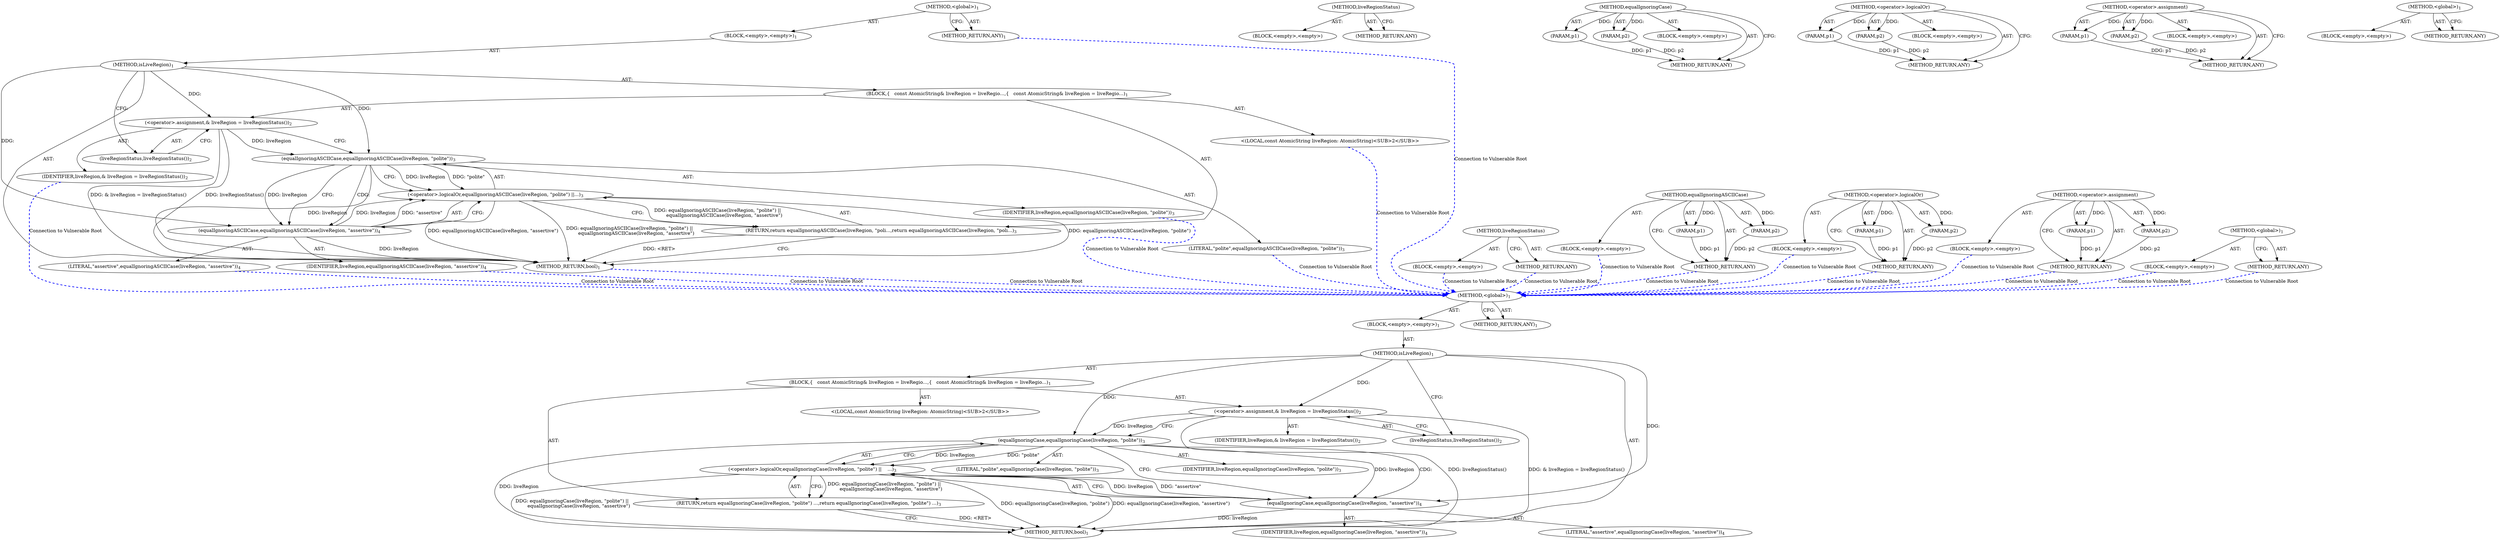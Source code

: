 digraph "&lt;global&gt;" {
vulnerable_6 [label=<(METHOD,&lt;global&gt;)<SUB>1</SUB>>];
vulnerable_7 [label=<(BLOCK,&lt;empty&gt;,&lt;empty&gt;)<SUB>1</SUB>>];
vulnerable_8 [label=<(METHOD,isLiveRegion)<SUB>1</SUB>>];
vulnerable_9 [label=<(BLOCK,{
   const AtomicString&amp; liveRegion = liveRegio...,{
   const AtomicString&amp; liveRegion = liveRegio...)<SUB>1</SUB>>];
vulnerable_10 [label="<(LOCAL,const AtomicString liveRegion: AtomicString)<SUB>2</SUB>>"];
vulnerable_11 [label=<(&lt;operator&gt;.assignment,&amp; liveRegion = liveRegionStatus())<SUB>2</SUB>>];
vulnerable_12 [label=<(IDENTIFIER,liveRegion,&amp; liveRegion = liveRegionStatus())<SUB>2</SUB>>];
vulnerable_13 [label=<(liveRegionStatus,liveRegionStatus())<SUB>2</SUB>>];
vulnerable_14 [label=<(RETURN,return equalIgnoringCase(liveRegion, &quot;polite&quot;) ...,return equalIgnoringCase(liveRegion, &quot;polite&quot;) ...)<SUB>3</SUB>>];
vulnerable_15 [label=<(&lt;operator&gt;.logicalOr,equalIgnoringCase(liveRegion, &quot;polite&quot;) ||
    ...)<SUB>3</SUB>>];
vulnerable_16 [label=<(equalIgnoringCase,equalIgnoringCase(liveRegion, &quot;polite&quot;))<SUB>3</SUB>>];
vulnerable_17 [label=<(IDENTIFIER,liveRegion,equalIgnoringCase(liveRegion, &quot;polite&quot;))<SUB>3</SUB>>];
vulnerable_18 [label=<(LITERAL,&quot;polite&quot;,equalIgnoringCase(liveRegion, &quot;polite&quot;))<SUB>3</SUB>>];
vulnerable_19 [label=<(equalIgnoringCase,equalIgnoringCase(liveRegion, &quot;assertive&quot;))<SUB>4</SUB>>];
vulnerable_20 [label=<(IDENTIFIER,liveRegion,equalIgnoringCase(liveRegion, &quot;assertive&quot;))<SUB>4</SUB>>];
vulnerable_21 [label=<(LITERAL,&quot;assertive&quot;,equalIgnoringCase(liveRegion, &quot;assertive&quot;))<SUB>4</SUB>>];
vulnerable_22 [label=<(METHOD_RETURN,bool)<SUB>1</SUB>>];
vulnerable_24 [label=<(METHOD_RETURN,ANY)<SUB>1</SUB>>];
vulnerable_50 [label=<(METHOD,liveRegionStatus)>];
vulnerable_51 [label=<(BLOCK,&lt;empty&gt;,&lt;empty&gt;)>];
vulnerable_52 [label=<(METHOD_RETURN,ANY)>];
vulnerable_58 [label=<(METHOD,equalIgnoringCase)>];
vulnerable_59 [label=<(PARAM,p1)>];
vulnerable_60 [label=<(PARAM,p2)>];
vulnerable_61 [label=<(BLOCK,&lt;empty&gt;,&lt;empty&gt;)>];
vulnerable_62 [label=<(METHOD_RETURN,ANY)>];
vulnerable_53 [label=<(METHOD,&lt;operator&gt;.logicalOr)>];
vulnerable_54 [label=<(PARAM,p1)>];
vulnerable_55 [label=<(PARAM,p2)>];
vulnerable_56 [label=<(BLOCK,&lt;empty&gt;,&lt;empty&gt;)>];
vulnerable_57 [label=<(METHOD_RETURN,ANY)>];
vulnerable_45 [label=<(METHOD,&lt;operator&gt;.assignment)>];
vulnerable_46 [label=<(PARAM,p1)>];
vulnerable_47 [label=<(PARAM,p2)>];
vulnerable_48 [label=<(BLOCK,&lt;empty&gt;,&lt;empty&gt;)>];
vulnerable_49 [label=<(METHOD_RETURN,ANY)>];
vulnerable_39 [label=<(METHOD,&lt;global&gt;)<SUB>1</SUB>>];
vulnerable_40 [label=<(BLOCK,&lt;empty&gt;,&lt;empty&gt;)>];
vulnerable_41 [label=<(METHOD_RETURN,ANY)>];
fixed_6 [label=<(METHOD,&lt;global&gt;)<SUB>1</SUB>>];
fixed_7 [label=<(BLOCK,&lt;empty&gt;,&lt;empty&gt;)<SUB>1</SUB>>];
fixed_8 [label=<(METHOD,isLiveRegion)<SUB>1</SUB>>];
fixed_9 [label=<(BLOCK,{
   const AtomicString&amp; liveRegion = liveRegio...,{
   const AtomicString&amp; liveRegion = liveRegio...)<SUB>1</SUB>>];
fixed_10 [label="<(LOCAL,const AtomicString liveRegion: AtomicString)<SUB>2</SUB>>"];
fixed_11 [label=<(&lt;operator&gt;.assignment,&amp; liveRegion = liveRegionStatus())<SUB>2</SUB>>];
fixed_12 [label=<(IDENTIFIER,liveRegion,&amp; liveRegion = liveRegionStatus())<SUB>2</SUB>>];
fixed_13 [label=<(liveRegionStatus,liveRegionStatus())<SUB>2</SUB>>];
fixed_14 [label=<(RETURN,return equalIgnoringASCIICase(liveRegion, &quot;poli...,return equalIgnoringASCIICase(liveRegion, &quot;poli...)<SUB>3</SUB>>];
fixed_15 [label=<(&lt;operator&gt;.logicalOr,equalIgnoringASCIICase(liveRegion, &quot;polite&quot;) ||...)<SUB>3</SUB>>];
fixed_16 [label=<(equalIgnoringASCIICase,equalIgnoringASCIICase(liveRegion, &quot;polite&quot;))<SUB>3</SUB>>];
fixed_17 [label=<(IDENTIFIER,liveRegion,equalIgnoringASCIICase(liveRegion, &quot;polite&quot;))<SUB>3</SUB>>];
fixed_18 [label=<(LITERAL,&quot;polite&quot;,equalIgnoringASCIICase(liveRegion, &quot;polite&quot;))<SUB>3</SUB>>];
fixed_19 [label=<(equalIgnoringASCIICase,equalIgnoringASCIICase(liveRegion, &quot;assertive&quot;))<SUB>4</SUB>>];
fixed_20 [label=<(IDENTIFIER,liveRegion,equalIgnoringASCIICase(liveRegion, &quot;assertive&quot;))<SUB>4</SUB>>];
fixed_21 [label=<(LITERAL,&quot;assertive&quot;,equalIgnoringASCIICase(liveRegion, &quot;assertive&quot;))<SUB>4</SUB>>];
fixed_22 [label=<(METHOD_RETURN,bool)<SUB>1</SUB>>];
fixed_24 [label=<(METHOD_RETURN,ANY)<SUB>1</SUB>>];
fixed_50 [label=<(METHOD,liveRegionStatus)>];
fixed_51 [label=<(BLOCK,&lt;empty&gt;,&lt;empty&gt;)>];
fixed_52 [label=<(METHOD_RETURN,ANY)>];
fixed_58 [label=<(METHOD,equalIgnoringASCIICase)>];
fixed_59 [label=<(PARAM,p1)>];
fixed_60 [label=<(PARAM,p2)>];
fixed_61 [label=<(BLOCK,&lt;empty&gt;,&lt;empty&gt;)>];
fixed_62 [label=<(METHOD_RETURN,ANY)>];
fixed_53 [label=<(METHOD,&lt;operator&gt;.logicalOr)>];
fixed_54 [label=<(PARAM,p1)>];
fixed_55 [label=<(PARAM,p2)>];
fixed_56 [label=<(BLOCK,&lt;empty&gt;,&lt;empty&gt;)>];
fixed_57 [label=<(METHOD_RETURN,ANY)>];
fixed_45 [label=<(METHOD,&lt;operator&gt;.assignment)>];
fixed_46 [label=<(PARAM,p1)>];
fixed_47 [label=<(PARAM,p2)>];
fixed_48 [label=<(BLOCK,&lt;empty&gt;,&lt;empty&gt;)>];
fixed_49 [label=<(METHOD_RETURN,ANY)>];
fixed_39 [label=<(METHOD,&lt;global&gt;)<SUB>1</SUB>>];
fixed_40 [label=<(BLOCK,&lt;empty&gt;,&lt;empty&gt;)>];
fixed_41 [label=<(METHOD_RETURN,ANY)>];
vulnerable_6 -> vulnerable_7  [key=0, label="AST: "];
vulnerable_6 -> vulnerable_24  [key=0, label="AST: "];
vulnerable_6 -> vulnerable_24  [key=1, label="CFG: "];
vulnerable_7 -> vulnerable_8  [key=0, label="AST: "];
vulnerable_8 -> vulnerable_9  [key=0, label="AST: "];
vulnerable_8 -> vulnerable_22  [key=0, label="AST: "];
vulnerable_8 -> vulnerable_13  [key=0, label="CFG: "];
vulnerable_8 -> vulnerable_11  [key=0, label="DDG: "];
vulnerable_8 -> vulnerable_16  [key=0, label="DDG: "];
vulnerable_8 -> vulnerable_19  [key=0, label="DDG: "];
vulnerable_9 -> vulnerable_10  [key=0, label="AST: "];
vulnerable_9 -> vulnerable_11  [key=0, label="AST: "];
vulnerable_9 -> vulnerable_14  [key=0, label="AST: "];
vulnerable_11 -> vulnerable_12  [key=0, label="AST: "];
vulnerable_11 -> vulnerable_13  [key=0, label="AST: "];
vulnerable_11 -> vulnerable_16  [key=0, label="CFG: "];
vulnerable_11 -> vulnerable_16  [key=1, label="DDG: liveRegion"];
vulnerable_11 -> vulnerable_22  [key=0, label="DDG: liveRegionStatus()"];
vulnerable_11 -> vulnerable_22  [key=1, label="DDG: &amp; liveRegion = liveRegionStatus()"];
vulnerable_13 -> vulnerable_11  [key=0, label="CFG: "];
vulnerable_14 -> vulnerable_15  [key=0, label="AST: "];
vulnerable_14 -> vulnerable_22  [key=0, label="CFG: "];
vulnerable_14 -> vulnerable_22  [key=1, label="DDG: &lt;RET&gt;"];
vulnerable_15 -> vulnerable_16  [key=0, label="AST: "];
vulnerable_15 -> vulnerable_19  [key=0, label="AST: "];
vulnerable_15 -> vulnerable_14  [key=0, label="CFG: "];
vulnerable_15 -> vulnerable_14  [key=1, label="DDG: equalIgnoringCase(liveRegion, &quot;polite&quot;) ||
         equalIgnoringCase(liveRegion, &quot;assertive&quot;)"];
vulnerable_15 -> vulnerable_22  [key=0, label="DDG: equalIgnoringCase(liveRegion, &quot;polite&quot;)"];
vulnerable_15 -> vulnerable_22  [key=1, label="DDG: equalIgnoringCase(liveRegion, &quot;assertive&quot;)"];
vulnerable_15 -> vulnerable_22  [key=2, label="DDG: equalIgnoringCase(liveRegion, &quot;polite&quot;) ||
         equalIgnoringCase(liveRegion, &quot;assertive&quot;)"];
vulnerable_16 -> vulnerable_17  [key=0, label="AST: "];
vulnerable_16 -> vulnerable_18  [key=0, label="AST: "];
vulnerable_16 -> vulnerable_15  [key=0, label="CFG: "];
vulnerable_16 -> vulnerable_15  [key=1, label="DDG: liveRegion"];
vulnerable_16 -> vulnerable_15  [key=2, label="DDG: &quot;polite&quot;"];
vulnerable_16 -> vulnerable_19  [key=0, label="CFG: "];
vulnerable_16 -> vulnerable_19  [key=1, label="DDG: liveRegion"];
vulnerable_16 -> vulnerable_19  [key=2, label="CDG: "];
vulnerable_16 -> vulnerable_22  [key=0, label="DDG: liveRegion"];
vulnerable_19 -> vulnerable_20  [key=0, label="AST: "];
vulnerable_19 -> vulnerable_21  [key=0, label="AST: "];
vulnerable_19 -> vulnerable_15  [key=0, label="CFG: "];
vulnerable_19 -> vulnerable_15  [key=1, label="DDG: liveRegion"];
vulnerable_19 -> vulnerable_15  [key=2, label="DDG: &quot;assertive&quot;"];
vulnerable_19 -> vulnerable_22  [key=0, label="DDG: liveRegion"];
vulnerable_50 -> vulnerable_51  [key=0, label="AST: "];
vulnerable_50 -> vulnerable_52  [key=0, label="AST: "];
vulnerable_50 -> vulnerable_52  [key=1, label="CFG: "];
vulnerable_58 -> vulnerable_59  [key=0, label="AST: "];
vulnerable_58 -> vulnerable_59  [key=1, label="DDG: "];
vulnerable_58 -> vulnerable_61  [key=0, label="AST: "];
vulnerable_58 -> vulnerable_60  [key=0, label="AST: "];
vulnerable_58 -> vulnerable_60  [key=1, label="DDG: "];
vulnerable_58 -> vulnerable_62  [key=0, label="AST: "];
vulnerable_58 -> vulnerable_62  [key=1, label="CFG: "];
vulnerable_59 -> vulnerable_62  [key=0, label="DDG: p1"];
vulnerable_60 -> vulnerable_62  [key=0, label="DDG: p2"];
vulnerable_53 -> vulnerable_54  [key=0, label="AST: "];
vulnerable_53 -> vulnerable_54  [key=1, label="DDG: "];
vulnerable_53 -> vulnerable_56  [key=0, label="AST: "];
vulnerable_53 -> vulnerable_55  [key=0, label="AST: "];
vulnerable_53 -> vulnerable_55  [key=1, label="DDG: "];
vulnerable_53 -> vulnerable_57  [key=0, label="AST: "];
vulnerable_53 -> vulnerable_57  [key=1, label="CFG: "];
vulnerable_54 -> vulnerable_57  [key=0, label="DDG: p1"];
vulnerable_55 -> vulnerable_57  [key=0, label="DDG: p2"];
vulnerable_45 -> vulnerable_46  [key=0, label="AST: "];
vulnerable_45 -> vulnerable_46  [key=1, label="DDG: "];
vulnerable_45 -> vulnerable_48  [key=0, label="AST: "];
vulnerable_45 -> vulnerable_47  [key=0, label="AST: "];
vulnerable_45 -> vulnerable_47  [key=1, label="DDG: "];
vulnerable_45 -> vulnerable_49  [key=0, label="AST: "];
vulnerable_45 -> vulnerable_49  [key=1, label="CFG: "];
vulnerable_46 -> vulnerable_49  [key=0, label="DDG: p1"];
vulnerable_47 -> vulnerable_49  [key=0, label="DDG: p2"];
vulnerable_39 -> vulnerable_40  [key=0, label="AST: "];
vulnerable_39 -> vulnerable_41  [key=0, label="AST: "];
vulnerable_39 -> vulnerable_41  [key=1, label="CFG: "];
fixed_6 -> fixed_7  [key=0, label="AST: "];
fixed_6 -> fixed_24  [key=0, label="AST: "];
fixed_6 -> fixed_24  [key=1, label="CFG: "];
fixed_7 -> fixed_8  [key=0, label="AST: "];
fixed_8 -> fixed_9  [key=0, label="AST: "];
fixed_8 -> fixed_22  [key=0, label="AST: "];
fixed_8 -> fixed_13  [key=0, label="CFG: "];
fixed_8 -> fixed_11  [key=0, label="DDG: "];
fixed_8 -> fixed_16  [key=0, label="DDG: "];
fixed_8 -> fixed_19  [key=0, label="DDG: "];
fixed_9 -> fixed_10  [key=0, label="AST: "];
fixed_9 -> fixed_11  [key=0, label="AST: "];
fixed_9 -> fixed_14  [key=0, label="AST: "];
fixed_10 -> vulnerable_6  [color=blue, key=0, label="Connection to Vulnerable Root", penwidth="2.0", style=dashed];
fixed_11 -> fixed_12  [key=0, label="AST: "];
fixed_11 -> fixed_13  [key=0, label="AST: "];
fixed_11 -> fixed_16  [key=0, label="CFG: "];
fixed_11 -> fixed_16  [key=1, label="DDG: liveRegion"];
fixed_11 -> fixed_22  [key=0, label="DDG: liveRegionStatus()"];
fixed_11 -> fixed_22  [key=1, label="DDG: &amp; liveRegion = liveRegionStatus()"];
fixed_12 -> vulnerable_6  [color=blue, key=0, label="Connection to Vulnerable Root", penwidth="2.0", style=dashed];
fixed_13 -> fixed_11  [key=0, label="CFG: "];
fixed_14 -> fixed_15  [key=0, label="AST: "];
fixed_14 -> fixed_22  [key=0, label="CFG: "];
fixed_14 -> fixed_22  [key=1, label="DDG: &lt;RET&gt;"];
fixed_15 -> fixed_16  [key=0, label="AST: "];
fixed_15 -> fixed_19  [key=0, label="AST: "];
fixed_15 -> fixed_14  [key=0, label="CFG: "];
fixed_15 -> fixed_14  [key=1, label="DDG: equalIgnoringASCIICase(liveRegion, &quot;polite&quot;) ||
         equalIgnoringASCIICase(liveRegion, &quot;assertive&quot;)"];
fixed_15 -> fixed_22  [key=0, label="DDG: equalIgnoringASCIICase(liveRegion, &quot;polite&quot;)"];
fixed_15 -> fixed_22  [key=1, label="DDG: equalIgnoringASCIICase(liveRegion, &quot;assertive&quot;)"];
fixed_15 -> fixed_22  [key=2, label="DDG: equalIgnoringASCIICase(liveRegion, &quot;polite&quot;) ||
         equalIgnoringASCIICase(liveRegion, &quot;assertive&quot;)"];
fixed_16 -> fixed_17  [key=0, label="AST: "];
fixed_16 -> fixed_18  [key=0, label="AST: "];
fixed_16 -> fixed_15  [key=0, label="CFG: "];
fixed_16 -> fixed_15  [key=1, label="DDG: liveRegion"];
fixed_16 -> fixed_15  [key=2, label="DDG: &quot;polite&quot;"];
fixed_16 -> fixed_19  [key=0, label="CFG: "];
fixed_16 -> fixed_19  [key=1, label="DDG: liveRegion"];
fixed_16 -> fixed_19  [key=2, label="CDG: "];
fixed_16 -> fixed_22  [key=0, label="DDG: liveRegion"];
fixed_17 -> vulnerable_6  [color=blue, key=0, label="Connection to Vulnerable Root", penwidth="2.0", style=dashed];
fixed_18 -> vulnerable_6  [color=blue, key=0, label="Connection to Vulnerable Root", penwidth="2.0", style=dashed];
fixed_19 -> fixed_20  [key=0, label="AST: "];
fixed_19 -> fixed_21  [key=0, label="AST: "];
fixed_19 -> fixed_15  [key=0, label="CFG: "];
fixed_19 -> fixed_15  [key=1, label="DDG: liveRegion"];
fixed_19 -> fixed_15  [key=2, label="DDG: &quot;assertive&quot;"];
fixed_19 -> fixed_22  [key=0, label="DDG: liveRegion"];
fixed_20 -> vulnerable_6  [color=blue, key=0, label="Connection to Vulnerable Root", penwidth="2.0", style=dashed];
fixed_21 -> vulnerable_6  [color=blue, key=0, label="Connection to Vulnerable Root", penwidth="2.0", style=dashed];
fixed_22 -> vulnerable_6  [color=blue, key=0, label="Connection to Vulnerable Root", penwidth="2.0", style=dashed];
fixed_24 -> vulnerable_6  [color=blue, key=0, label="Connection to Vulnerable Root", penwidth="2.0", style=dashed];
fixed_50 -> fixed_51  [key=0, label="AST: "];
fixed_50 -> fixed_52  [key=0, label="AST: "];
fixed_50 -> fixed_52  [key=1, label="CFG: "];
fixed_51 -> vulnerable_6  [color=blue, key=0, label="Connection to Vulnerable Root", penwidth="2.0", style=dashed];
fixed_52 -> vulnerable_6  [color=blue, key=0, label="Connection to Vulnerable Root", penwidth="2.0", style=dashed];
fixed_58 -> fixed_59  [key=0, label="AST: "];
fixed_58 -> fixed_59  [key=1, label="DDG: "];
fixed_58 -> fixed_61  [key=0, label="AST: "];
fixed_58 -> fixed_60  [key=0, label="AST: "];
fixed_58 -> fixed_60  [key=1, label="DDG: "];
fixed_58 -> fixed_62  [key=0, label="AST: "];
fixed_58 -> fixed_62  [key=1, label="CFG: "];
fixed_59 -> fixed_62  [key=0, label="DDG: p1"];
fixed_60 -> fixed_62  [key=0, label="DDG: p2"];
fixed_61 -> vulnerable_6  [color=blue, key=0, label="Connection to Vulnerable Root", penwidth="2.0", style=dashed];
fixed_62 -> vulnerable_6  [color=blue, key=0, label="Connection to Vulnerable Root", penwidth="2.0", style=dashed];
fixed_53 -> fixed_54  [key=0, label="AST: "];
fixed_53 -> fixed_54  [key=1, label="DDG: "];
fixed_53 -> fixed_56  [key=0, label="AST: "];
fixed_53 -> fixed_55  [key=0, label="AST: "];
fixed_53 -> fixed_55  [key=1, label="DDG: "];
fixed_53 -> fixed_57  [key=0, label="AST: "];
fixed_53 -> fixed_57  [key=1, label="CFG: "];
fixed_54 -> fixed_57  [key=0, label="DDG: p1"];
fixed_55 -> fixed_57  [key=0, label="DDG: p2"];
fixed_56 -> vulnerable_6  [color=blue, key=0, label="Connection to Vulnerable Root", penwidth="2.0", style=dashed];
fixed_57 -> vulnerable_6  [color=blue, key=0, label="Connection to Vulnerable Root", penwidth="2.0", style=dashed];
fixed_45 -> fixed_46  [key=0, label="AST: "];
fixed_45 -> fixed_46  [key=1, label="DDG: "];
fixed_45 -> fixed_48  [key=0, label="AST: "];
fixed_45 -> fixed_47  [key=0, label="AST: "];
fixed_45 -> fixed_47  [key=1, label="DDG: "];
fixed_45 -> fixed_49  [key=0, label="AST: "];
fixed_45 -> fixed_49  [key=1, label="CFG: "];
fixed_46 -> fixed_49  [key=0, label="DDG: p1"];
fixed_47 -> fixed_49  [key=0, label="DDG: p2"];
fixed_48 -> vulnerable_6  [color=blue, key=0, label="Connection to Vulnerable Root", penwidth="2.0", style=dashed];
fixed_49 -> vulnerable_6  [color=blue, key=0, label="Connection to Vulnerable Root", penwidth="2.0", style=dashed];
fixed_39 -> fixed_40  [key=0, label="AST: "];
fixed_39 -> fixed_41  [key=0, label="AST: "];
fixed_39 -> fixed_41  [key=1, label="CFG: "];
fixed_40 -> vulnerable_6  [color=blue, key=0, label="Connection to Vulnerable Root", penwidth="2.0", style=dashed];
fixed_41 -> vulnerable_6  [color=blue, key=0, label="Connection to Vulnerable Root", penwidth="2.0", style=dashed];
}
